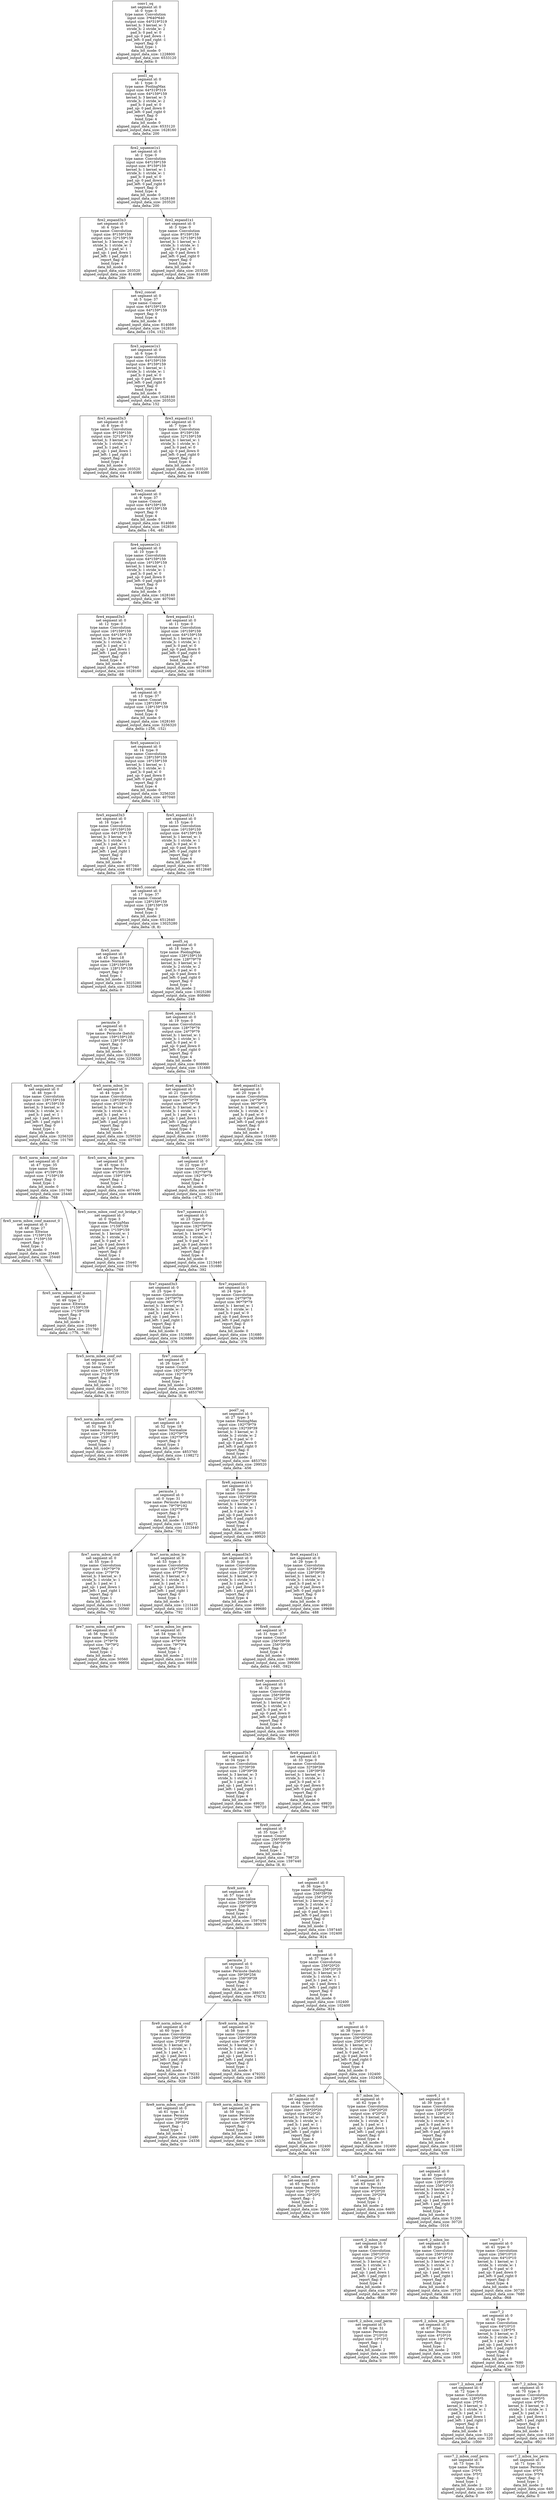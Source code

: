 digraph cnn_tree {
conv1_sq [shape=box, label="conv1_sq\n net segment id: 0\n id: 0  type: 0\ntype name: Convolution\n input size: 3*640*640\n output size: 64*319*319\n kernel_h: 3 kernel_w: 3\n stride_h: 2 stride_w: 2\n pad_h: 0 pad_w: 0\n pad_up: 0 pad_down -1\n pad_left: 0 pad_right -1\n report_flag: 0\n bond_type: 1\n data_bit_mode: 0\n aligned_input_data_size: 1228800\n aligned_output_data_size: 6533120\n data_delta: 0"];
conv1_sq -> pool1_sq;
pool1_sq [shape=box, label="pool1_sq\n net segment id: 0\n id: 1  type: 3\ntype name: PoolingMax\n input size: 64*319*319\n output size: 64*159*159\n kernel_h: 3 kernel_w: 3\n stride_h: 2 stride_w: 2\n pad_h: 0 pad_w: 0\n pad_up: 0 pad_down 0\n pad_left: 0 pad_right 0\n report_flag: 0\n bond_type: 4\n data_bit_mode: 0\n aligned_input_data_size: 6533120\n aligned_output_data_size: 1628160\n data_delta: 200"];
pool1_sq -> fire2_squeeze1x1;
fire2_squeeze1x1 [shape=box, label="fire2_squeeze1x1\n net segment id: 0\n id: 2  type: 0\ntype name: Convolution\n input size: 64*159*159\n output size: 8*159*159\n kernel_h: 1 kernel_w: 1\n stride_h: 1 stride_w: 1\n pad_h: 0 pad_w: 0\n pad_up: 0 pad_down 0\n pad_left: 0 pad_right 0\n report_flag: 0\n bond_type: 4\n data_bit_mode: 0\n aligned_input_data_size: 1628160\n aligned_output_data_size: 203520\n data_delta: 200"];
fire2_squeeze1x1 -> fire2_expand3x3;
fire2_squeeze1x1 -> fire2_expand1x1;
fire2_expand1x1 [shape=box, label="fire2_expand1x1\n net segment id: 0\n id: 3  type: 0\ntype name: Convolution\n input size: 8*159*159\n output size: 32*159*159\n kernel_h: 1 kernel_w: 1\n stride_h: 1 stride_w: 1\n pad_h: 0 pad_w: 0\n pad_up: 0 pad_down 0\n pad_left: 0 pad_right 0\n report_flag: 0\n bond_type: 4\n data_bit_mode: 0\n aligned_input_data_size: 203520\n aligned_output_data_size: 814080\n data_delta: 280"];
fire2_expand1x1 -> fire2_concat;
fire2_expand3x3 [shape=box, label="fire2_expand3x3\n net segment id: 0\n id: 4  type: 0\ntype name: Convolution\n input size: 8*159*159\n output size: 32*159*159\n kernel_h: 3 kernel_w: 3\n stride_h: 1 stride_w: 1\n pad_h: 1 pad_w: 1\n pad_up: 1 pad_down 1\n pad_left: 1 pad_right 1\n report_flag: 0\n bond_type: 4\n data_bit_mode: 0\n aligned_input_data_size: 203520\n aligned_output_data_size: 814080\n data_delta: 280"];
fire2_expand3x3 -> fire2_concat;
fire2_concat [shape=box, label="fire2_concat\n net segment id: 0\n id: 5  type: 37\ntype name: Concat\n input size: 64*159*159\n output size: 64*159*159\n report_flag: 0\n bond_type: 4\n data_bit_mode: 0\n aligned_input_data_size: 814080\n aligned_output_data_size: 1628160\n data_delta: (104, 152)"];
fire2_concat -> fire3_squeeze1x1;
fire3_squeeze1x1 [shape=box, label="fire3_squeeze1x1\n net segment id: 0\n id: 6  type: 0\ntype name: Convolution\n input size: 64*159*159\n output size: 8*159*159\n kernel_h: 1 kernel_w: 1\n stride_h: 1 stride_w: 1\n pad_h: 0 pad_w: 0\n pad_up: 0 pad_down 0\n pad_left: 0 pad_right 0\n report_flag: 0\n bond_type: 4\n data_bit_mode: 0\n aligned_input_data_size: 1628160\n aligned_output_data_size: 203520\n data_delta: 152"];
fire3_squeeze1x1 -> fire3_expand3x3;
fire3_squeeze1x1 -> fire3_expand1x1;
fire3_expand1x1 [shape=box, label="fire3_expand1x1\n net segment id: 0\n id: 7  type: 0\ntype name: Convolution\n input size: 8*159*159\n output size: 32*159*159\n kernel_h: 1 kernel_w: 1\n stride_h: 1 stride_w: 1\n pad_h: 0 pad_w: 0\n pad_up: 0 pad_down 0\n pad_left: 0 pad_right 0\n report_flag: 0\n bond_type: 4\n data_bit_mode: 0\n aligned_input_data_size: 203520\n aligned_output_data_size: 814080\n data_delta: 64"];
fire3_expand1x1 -> fire3_concat;
fire3_expand3x3 [shape=box, label="fire3_expand3x3\n net segment id: 0\n id: 8  type: 0\ntype name: Convolution\n input size: 8*159*159\n output size: 32*159*159\n kernel_h: 3 kernel_w: 3\n stride_h: 1 stride_w: 1\n pad_h: 1 pad_w: 1\n pad_up: 1 pad_down 1\n pad_left: 1 pad_right 1\n report_flag: 0\n bond_type: 4\n data_bit_mode: 0\n aligned_input_data_size: 203520\n aligned_output_data_size: 814080\n data_delta: 64"];
fire3_expand3x3 -> fire3_concat;
fire3_concat [shape=box, label="fire3_concat\n net segment id: 0\n id: 9  type: 37\ntype name: Concat\n input size: 64*159*159\n output size: 64*159*159\n report_flag: 0\n bond_type: 4\n data_bit_mode: 0\n aligned_input_data_size: 814080\n aligned_output_data_size: 1628160\n data_delta: (-64, -48)"];
fire3_concat -> fire4_squeeze1x1;
fire4_squeeze1x1 [shape=box, label="fire4_squeeze1x1\n net segment id: 0\n id: 10  type: 0\ntype name: Convolution\n input size: 64*159*159\n output size: 16*159*159\n kernel_h: 1 kernel_w: 1\n stride_h: 1 stride_w: 1\n pad_h: 0 pad_w: 0\n pad_up: 0 pad_down 0\n pad_left: 0 pad_right 0\n report_flag: 0\n bond_type: 4\n data_bit_mode: 0\n aligned_input_data_size: 1628160\n aligned_output_data_size: 407040\n data_delta: -48"];
fire4_squeeze1x1 -> fire4_expand3x3;
fire4_squeeze1x1 -> fire4_expand1x1;
fire4_expand1x1 [shape=box, label="fire4_expand1x1\n net segment id: 0\n id: 11  type: 0\ntype name: Convolution\n input size: 16*159*159\n output size: 64*159*159\n kernel_h: 1 kernel_w: 1\n stride_h: 1 stride_w: 1\n pad_h: 0 pad_w: 0\n pad_up: 0 pad_down 0\n pad_left: 0 pad_right 0\n report_flag: 0\n bond_type: 4\n data_bit_mode: 0\n aligned_input_data_size: 407040\n aligned_output_data_size: 1628160\n data_delta: -88"];
fire4_expand1x1 -> fire4_concat;
fire4_expand3x3 [shape=box, label="fire4_expand3x3\n net segment id: 0\n id: 12  type: 0\ntype name: Convolution\n input size: 16*159*159\n output size: 64*159*159\n kernel_h: 3 kernel_w: 3\n stride_h: 1 stride_w: 1\n pad_h: 1 pad_w: 1\n pad_up: 1 pad_down 1\n pad_left: 1 pad_right 1\n report_flag: 0\n bond_type: 4\n data_bit_mode: 0\n aligned_input_data_size: 407040\n aligned_output_data_size: 1628160\n data_delta: -88"];
fire4_expand3x3 -> fire4_concat;
fire4_concat [shape=box, label="fire4_concat\n net segment id: 0\n id: 13  type: 37\ntype name: Concat\n input size: 128*159*159\n output size: 128*159*159\n report_flag: 0\n bond_type: 4\n data_bit_mode: 0\n aligned_input_data_size: 1628160\n aligned_output_data_size: 3256320\n data_delta: (-256, -152)"];
fire4_concat -> fire5_squeeze1x1;
fire5_squeeze1x1 [shape=box, label="fire5_squeeze1x1\n net segment id: 0\n id: 14  type: 0\ntype name: Convolution\n input size: 128*159*159\n output size: 16*159*159\n kernel_h: 1 kernel_w: 1\n stride_h: 1 stride_w: 1\n pad_h: 0 pad_w: 0\n pad_up: 0 pad_down 0\n pad_left: 0 pad_right 0\n report_flag: 0\n bond_type: 4\n data_bit_mode: 0\n aligned_input_data_size: 3256320\n aligned_output_data_size: 407040\n data_delta: -152"];
fire5_squeeze1x1 -> fire5_expand3x3;
fire5_squeeze1x1 -> fire5_expand1x1;
fire5_expand1x1 [shape=box, label="fire5_expand1x1\n net segment id: 0\n id: 15  type: 0\ntype name: Convolution\n input size: 16*159*159\n output size: 64*159*159\n kernel_h: 1 kernel_w: 1\n stride_h: 1 stride_w: 1\n pad_h: 0 pad_w: 0\n pad_up: 0 pad_down 0\n pad_left: 0 pad_right 0\n report_flag: 0\n bond_type: 4\n data_bit_mode: 0\n aligned_input_data_size: 407040\n aligned_output_data_size: 6512640\n data_delta: -208"];
fire5_expand1x1 -> fire5_concat;
fire5_expand3x3 [shape=box, label="fire5_expand3x3\n net segment id: 0\n id: 16  type: 0\ntype name: Convolution\n input size: 16*159*159\n output size: 64*159*159\n kernel_h: 3 kernel_w: 3\n stride_h: 1 stride_w: 1\n pad_h: 1 pad_w: 1\n pad_up: 1 pad_down 1\n pad_left: 1 pad_right 1\n report_flag: 0\n bond_type: 4\n data_bit_mode: 0\n aligned_input_data_size: 407040\n aligned_output_data_size: 6512640\n data_delta: -208"];
fire5_expand3x3 -> fire5_concat;
fire5_concat [shape=box, label="fire5_concat\n net segment id: 0\n id: 17  type: 37\ntype name: Concat\n input size: 128*159*159\n output size: 128*159*159\n report_flag: 0\n bond_type: 1\n data_bit_mode: 2\n aligned_input_data_size: 6512640\n aligned_output_data_size: 13025280\n data_delta: (8, 8)"];
fire5_concat -> fire5_norm;
fire5_concat -> pool5_sq;
pool5_sq [shape=box, label="pool5_sq\n net segment id: 0\n id: 18  type: 3\ntype name: PoolingMax\n input size: 128*159*159\n output size: 128*79*79\n kernel_h: 3 kernel_w: 3\n stride_h: 2 stride_w: 2\n pad_h: 0 pad_w: 0\n pad_up: 0 pad_down 0\n pad_left: 0 pad_right 0\n report_flag: 0\n bond_type: 1\n data_bit_mode: 2\n aligned_input_data_size: 13025280\n aligned_output_data_size: 808960\n data_delta: -248"];
pool5_sq -> fire6_squeeze1x1;
fire6_squeeze1x1 [shape=box, label="fire6_squeeze1x1\n net segment id: 0\n id: 19  type: 0\ntype name: Convolution\n input size: 128*79*79\n output size: 24*79*79\n kernel_h: 1 kernel_w: 1\n stride_h: 1 stride_w: 1\n pad_h: 0 pad_w: 0\n pad_up: 0 pad_down 0\n pad_left: 0 pad_right 0\n report_flag: 0\n bond_type: 4\n data_bit_mode: 0\n aligned_input_data_size: 808960\n aligned_output_data_size: 151680\n data_delta: -248"];
fire6_squeeze1x1 -> fire6_expand3x3;
fire6_squeeze1x1 -> fire6_expand1x1;
fire6_expand1x1 [shape=box, label="fire6_expand1x1\n net segment id: 0\n id: 20  type: 0\ntype name: Convolution\n input size: 24*79*79\n output size: 96*79*79\n kernel_h: 1 kernel_w: 1\n stride_h: 1 stride_w: 1\n pad_h: 0 pad_w: 0\n pad_up: 0 pad_down 0\n pad_left: 0 pad_right 0\n report_flag: 0\n bond_type: 4\n data_bit_mode: 0\n aligned_input_data_size: 151680\n aligned_output_data_size: 606720\n data_delta: -256"];
fire6_expand1x1 -> fire6_concat;
fire6_expand3x3 [shape=box, label="fire6_expand3x3\n net segment id: 0\n id: 21  type: 0\ntype name: Convolution\n input size: 24*79*79\n output size: 96*79*79\n kernel_h: 3 kernel_w: 3\n stride_h: 1 stride_w: 1\n pad_h: 1 pad_w: 1\n pad_up: 1 pad_down 1\n pad_left: 1 pad_right 1\n report_flag: 0\n bond_type: 4\n data_bit_mode: 0\n aligned_input_data_size: 151680\n aligned_output_data_size: 606720\n data_delta: -264"];
fire6_expand3x3 -> fire6_concat;
fire6_concat [shape=box, label="fire6_concat\n net segment id: 0\n id: 22  type: 37\ntype name: Concat\n input size: 192*79*79\n output size: 192*79*79\n report_flag: 0\n bond_type: 4\n data_bit_mode: 0\n aligned_input_data_size: 606720\n aligned_output_data_size: 1213440\n data_delta: (-472, -392)"];
fire6_concat -> fire7_squeeze1x1;
fire7_squeeze1x1 [shape=box, label="fire7_squeeze1x1\n net segment id: 0\n id: 23  type: 0\ntype name: Convolution\n input size: 192*79*79\n output size: 24*79*79\n kernel_h: 1 kernel_w: 1\n stride_h: 1 stride_w: 1\n pad_h: 0 pad_w: 0\n pad_up: 0 pad_down 0\n pad_left: 0 pad_right 0\n report_flag: 0\n bond_type: 4\n data_bit_mode: 0\n aligned_input_data_size: 1213440\n aligned_output_data_size: 151680\n data_delta: -392"];
fire7_squeeze1x1 -> fire7_expand3x3;
fire7_squeeze1x1 -> fire7_expand1x1;
fire7_expand1x1 [shape=box, label="fire7_expand1x1\n net segment id: 0\n id: 24  type: 0\ntype name: Convolution\n input size: 24*79*79\n output size: 96*79*79\n kernel_h: 1 kernel_w: 1\n stride_h: 1 stride_w: 1\n pad_h: 0 pad_w: 0\n pad_up: 0 pad_down 0\n pad_left: 0 pad_right 0\n report_flag: 0\n bond_type: 4\n data_bit_mode: 0\n aligned_input_data_size: 151680\n aligned_output_data_size: 2426880\n data_delta: -376"];
fire7_expand1x1 -> fire7_concat;
fire7_expand3x3 [shape=box, label="fire7_expand3x3\n net segment id: 0\n id: 25  type: 0\ntype name: Convolution\n input size: 24*79*79\n output size: 96*79*79\n kernel_h: 3 kernel_w: 3\n stride_h: 1 stride_w: 1\n pad_h: 1 pad_w: 1\n pad_up: 1 pad_down 1\n pad_left: 1 pad_right 1\n report_flag: 0\n bond_type: 4\n data_bit_mode: 0\n aligned_input_data_size: 151680\n aligned_output_data_size: 2426880\n data_delta: -376"];
fire7_expand3x3 -> fire7_concat;
fire7_concat [shape=box, label="fire7_concat\n net segment id: 0\n id: 26  type: 37\ntype name: Concat\n input size: 192*79*79\n output size: 192*79*79\n report_flag: 0\n bond_type: 1\n data_bit_mode: 2\n aligned_input_data_size: 2426880\n aligned_output_data_size: 4853760\n data_delta: (8, 8)"];
fire7_concat -> fire7_norm;
fire7_concat -> pool7_sq;
pool7_sq [shape=box, label="pool7_sq\n net segment id: 0\n id: 27  type: 3\ntype name: PoolingMax\n input size: 192*79*79\n output size: 192*39*39\n kernel_h: 3 kernel_w: 3\n stride_h: 2 stride_w: 2\n pad_h: 0 pad_w: 0\n pad_up: 0 pad_down 0\n pad_left: 0 pad_right 0\n report_flag: 0\n bond_type: 1\n data_bit_mode: 2\n aligned_input_data_size: 4853760\n aligned_output_data_size: 299520\n data_delta: -456"];
pool7_sq -> fire8_squeeze1x1;
fire8_squeeze1x1 [shape=box, label="fire8_squeeze1x1\n net segment id: 0\n id: 28  type: 0\ntype name: Convolution\n input size: 192*39*39\n output size: 32*39*39\n kernel_h: 1 kernel_w: 1\n stride_h: 1 stride_w: 1\n pad_h: 0 pad_w: 0\n pad_up: 0 pad_down 0\n pad_left: 0 pad_right 0\n report_flag: 0\n bond_type: 4\n data_bit_mode: 0\n aligned_input_data_size: 299520\n aligned_output_data_size: 49920\n data_delta: -456"];
fire8_squeeze1x1 -> fire8_expand3x3;
fire8_squeeze1x1 -> fire8_expand1x1;
fire8_expand1x1 [shape=box, label="fire8_expand1x1\n net segment id: 0\n id: 29  type: 0\ntype name: Convolution\n input size: 32*39*39\n output size: 128*39*39\n kernel_h: 1 kernel_w: 1\n stride_h: 1 stride_w: 1\n pad_h: 0 pad_w: 0\n pad_up: 0 pad_down 0\n pad_left: 0 pad_right 0\n report_flag: 0\n bond_type: 4\n data_bit_mode: 0\n aligned_input_data_size: 49920\n aligned_output_data_size: 199680\n data_delta: -488"];
fire8_expand1x1 -> fire8_concat;
fire8_expand3x3 [shape=box, label="fire8_expand3x3\n net segment id: 0\n id: 30  type: 0\ntype name: Convolution\n input size: 32*39*39\n output size: 128*39*39\n kernel_h: 3 kernel_w: 3\n stride_h: 1 stride_w: 1\n pad_h: 1 pad_w: 1\n pad_up: 1 pad_down 1\n pad_left: 1 pad_right 1\n report_flag: 0\n bond_type: 4\n data_bit_mode: 0\n aligned_input_data_size: 49920\n aligned_output_data_size: 199680\n data_delta: -488"];
fire8_expand3x3 -> fire8_concat;
fire8_concat [shape=box, label="fire8_concat\n net segment id: 0\n id: 31  type: 37\ntype name: Concat\n input size: 256*39*39\n output size: 256*39*39\n report_flag: 0\n bond_type: 4\n data_bit_mode: 0\n aligned_input_data_size: 199680\n aligned_output_data_size: 399360\n data_delta: (-640, -592)"];
fire8_concat -> fire9_squeeze1x1;
fire9_squeeze1x1 [shape=box, label="fire9_squeeze1x1\n net segment id: 0\n id: 32  type: 0\ntype name: Convolution\n input size: 256*39*39\n output size: 32*39*39\n kernel_h: 1 kernel_w: 1\n stride_h: 1 stride_w: 1\n pad_h: 0 pad_w: 0\n pad_up: 0 pad_down 0\n pad_left: 0 pad_right 0\n report_flag: 0\n bond_type: 4\n data_bit_mode: 0\n aligned_input_data_size: 399360\n aligned_output_data_size: 49920\n data_delta: -592"];
fire9_squeeze1x1 -> fire9_expand3x3;
fire9_squeeze1x1 -> fire9_expand1x1;
fire9_expand1x1 [shape=box, label="fire9_expand1x1\n net segment id: 0\n id: 33  type: 0\ntype name: Convolution\n input size: 32*39*39\n output size: 128*39*39\n kernel_h: 1 kernel_w: 1\n stride_h: 1 stride_w: 1\n pad_h: 0 pad_w: 0\n pad_up: 0 pad_down 0\n pad_left: 0 pad_right 0\n report_flag: 0\n bond_type: 4\n data_bit_mode: 0\n aligned_input_data_size: 49920\n aligned_output_data_size: 798720\n data_delta: -640"];
fire9_expand1x1 -> fire9_concat;
fire9_expand3x3 [shape=box, label="fire9_expand3x3\n net segment id: 0\n id: 34  type: 0\ntype name: Convolution\n input size: 32*39*39\n output size: 128*39*39\n kernel_h: 3 kernel_w: 3\n stride_h: 1 stride_w: 1\n pad_h: 1 pad_w: 1\n pad_up: 1 pad_down 1\n pad_left: 1 pad_right 1\n report_flag: 0\n bond_type: 4\n data_bit_mode: 0\n aligned_input_data_size: 49920\n aligned_output_data_size: 798720\n data_delta: -640"];
fire9_expand3x3 -> fire9_concat;
fire9_concat [shape=box, label="fire9_concat\n net segment id: 0\n id: 35  type: 37\ntype name: Concat\n input size: 256*39*39\n output size: 256*39*39\n report_flag: 0\n bond_type: 1\n data_bit_mode: 2\n aligned_input_data_size: 798720\n aligned_output_data_size: 1597440\n data_delta: (8, 8)"];
fire9_concat -> fire9_norm;
fire9_concat -> pool5;
pool5 [shape=box, label="pool5\n net segment id: 0\n id: 36  type: 3\ntype name: PoolingMax\n input size: 256*39*39\n output size: 256*20*20\n kernel_h: 2 kernel_w: 2\n stride_h: 2 stride_w: 2\n pad_h: 0 pad_w: 0\n pad_up: 0 pad_down 1\n pad_left: 0 pad_right 1\n report_flag: 0\n bond_type: 1\n data_bit_mode: 2\n aligned_input_data_size: 1597440\n aligned_output_data_size: 102400\n data_delta: -824"];
pool5 -> fc6;
fc6 [shape=box, label="fc6\n net segment id: 0\n id: 37  type: 0\ntype name: Convolution\n input size: 256*20*20\n output size: 256*20*20\n kernel_h: 3 kernel_w: 3\n stride_h: 1 stride_w: 1\n pad_h: 1 pad_w: 1\n pad_up: 1 pad_down 1\n pad_left: 1 pad_right 1\n report_flag: 0\n bond_type: 4\n data_bit_mode: 0\n aligned_input_data_size: 102400\n aligned_output_data_size: 102400\n data_delta: -824"];
fc6 -> fc7;
fc7 [shape=box, label="fc7\n net segment id: 0\n id: 38  type: 0\ntype name: Convolution\n input size: 256*20*20\n output size: 256*20*20\n kernel_h: 1 kernel_w: 1\n stride_h: 1 stride_w: 1\n pad_h: 0 pad_w: 0\n pad_up: 0 pad_down 0\n pad_left: 0 pad_right 0\n report_flag: 0\n bond_type: 4\n data_bit_mode: 0\n aligned_input_data_size: 102400\n aligned_output_data_size: 102400\n data_delta: -840"];
fc7 -> fc7_mbox_conf;
fc7 -> fc7_mbox_loc;
fc7 -> conv6_1;
conv6_1 [shape=box, label="conv6_1\n net segment id: 0\n id: 39  type: 0\ntype name: Convolution\n input size: 256*20*20\n output size: 128*20*20\n kernel_h: 1 kernel_w: 1\n stride_h: 1 stride_w: 1\n pad_h: 0 pad_w: 0\n pad_up: 0 pad_down 0\n pad_left: 0 pad_right 0\n report_flag: 0\n bond_type: 4\n data_bit_mode: 0\n aligned_input_data_size: 102400\n aligned_output_data_size: 51200\n data_delta: -936"];
conv6_1 -> conv6_2;
conv6_2 [shape=box, label="conv6_2\n net segment id: 0\n id: 40  type: 0\ntype name: Convolution\n input size: 128*20*20\n output size: 256*10*10\n kernel_h: 3 kernel_w: 3\n stride_h: 2 stride_w: 2\n pad_h: 1 pad_w: 1\n pad_up: 1 pad_down 0\n pad_left: 1 pad_right 0\n report_flag: 0\n bond_type: 4\n data_bit_mode: 0\n aligned_input_data_size: 51200\n aligned_output_data_size: 30720\n data_delta: -1016"];
conv6_2 -> conv6_2_mbox_conf;
conv6_2 -> conv6_2_mbox_loc;
conv6_2 -> conv7_1;
conv7_1 [shape=box, label="conv7_1\n net segment id: 0\n id: 41  type: 0\ntype name: Convolution\n input size: 256*10*10\n output size: 64*10*10\n kernel_h: 1 kernel_w: 1\n stride_h: 1 stride_w: 1\n pad_h: 0 pad_w: 0\n pad_up: 0 pad_down 0\n pad_left: 0 pad_right 0\n report_flag: 0\n bond_type: 4\n data_bit_mode: 0\n aligned_input_data_size: 30720\n aligned_output_data_size: 7680\n data_delta: -968"];
conv7_1 -> conv7_2;
conv7_2 [shape=box, label="conv7_2\n net segment id: 0\n id: 42  type: 0\ntype name: Convolution\n input size: 64*10*10\n output size: 128*5*5\n kernel_h: 3 kernel_w: 3\n stride_h: 2 stride_w: 2\n pad_h: 1 pad_w: 1\n pad_up: 1 pad_down 0\n pad_left: 1 pad_right 0\n report_flag: 0\n bond_type: 4\n data_bit_mode: 0\n aligned_input_data_size: 7680\n aligned_output_data_size: 5120\n data_delta: -936"];
conv7_2 -> conv7_2_mbox_conf;
conv7_2 -> conv7_2_mbox_loc;
fire5_norm [shape=box, label="fire5_norm\n net segment id: 0\n id: 43  type: 18\ntype name: Normalize\n input size: 128*159*159\n output size: 128*159*159\n report_flag: 0\n bond_type: 1\n data_bit_mode: 2\n aligned_input_data_size: 13025280\n aligned_output_data_size: 3235968\n data_delta: 0"];
fire5_norm -> permute_0;
permute_0 [shape=box, label="permute_0\n net segment id: 0\n id: 0  type: 31\ntype name: Permute (batch)\n input size: 159*159*128\n output size: 128*159*159\n report_flag: 0\n bond_type: 1\n data_bit_mode: 0\n aligned_input_data_size: 3235968\n aligned_output_data_size: 3256320\n data_delta: -736"];
permute_0 -> fire5_norm_mbox_conf;
permute_0 -> fire5_norm_mbox_loc;
fire5_norm_mbox_loc [shape=box, label="fire5_norm_mbox_loc\n net segment id: 0\n id: 44  type: 0\ntype name: Convolution\n input size: 128*159*159\n output size: 4*159*159\n kernel_h: 3 kernel_w: 3\n stride_h: 1 stride_w: 1\n pad_h: 1 pad_w: 1\n pad_up: 1 pad_down 1\n pad_left: 1 pad_right 1\n report_flag: 0\n bond_type: 1\n data_bit_mode: 0\n aligned_input_data_size: 3256320\n aligned_output_data_size: 407040\n data_delta: -736"];
fire5_norm_mbox_loc -> fire5_norm_mbox_loc_perm;
fire5_norm_mbox_loc_perm [shape=box, label="fire5_norm_mbox_loc_perm\n net segment id: 0\n id: 45  type: 31\ntype name: Permute\n input size: 4*159*159\n output size: 159*159*4\n report_flag: -1\n bond_type: 1\n data_bit_mode: 2\n aligned_input_data_size: 407040\n aligned_output_data_size: 404496\n data_delta: 0"];
fire5_norm_mbox_conf [shape=box, label="fire5_norm_mbox_conf\n net segment id: 0\n id: 46  type: 0\ntype name: Convolution\n input size: 128*159*159\n output size: 4*159*159\n kernel_h: 3 kernel_w: 3\n stride_h: 1 stride_w: 1\n pad_h: 1 pad_w: 1\n pad_up: 1 pad_down 1\n pad_left: 1 pad_right 1\n report_flag: 0\n bond_type: 1\n data_bit_mode: 0\n aligned_input_data_size: 3256320\n aligned_output_data_size: 101760\n data_delta: -736"];
fire5_norm_mbox_conf -> fire5_norm_mbox_conf_slice;
fire5_norm_mbox_conf_slice [shape=box, label="fire5_norm_mbox_conf_slice\n net segment id: 0\n id: 47  type: 35\ntype name: Slice\n input size: 4*159*159\n output size: 1*159*159\n report_flag: 0\n bond_type: 1\n data_bit_mode: 0\n aligned_input_data_size: 101760\n aligned_output_data_size: 25440\n data_delta: -768"];
fire5_norm_mbox_conf_slice -> fire5_norm_mbox_conf_maxout_0;
fire5_norm_mbox_conf_slice -> fire5_norm_mbox_conf_maxout_0;
fire5_norm_mbox_conf_slice -> fire5_norm_mbox_conf_maxout;
fire5_norm_mbox_conf_slice -> fire5_norm_mbox_conf_out_bridge_0;
fire5_norm_mbox_conf_maxout_0 [shape=box, label="fire5_norm_mbox_conf_maxout_0\n net segment id: 0\n id: 48  type: 27\ntype name: Eltwise\n input size: 1*159*159\n output size: 1*159*159\n report_flag: 0\n bond_type: 1\n data_bit_mode: 0\n aligned_input_data_size: 25440\n aligned_output_data_size: 25440\n data_delta: (-768, -768)"];
fire5_norm_mbox_conf_maxout_0 -> fire5_norm_mbox_conf_maxout;
fire5_norm_mbox_conf_maxout [shape=box, label="fire5_norm_mbox_conf_maxout\n net segment id: 0\n id: 49  type: 27\ntype name: Eltwise\n input size: 1*159*159\n output size: 1*159*159\n report_flag: 0\n bond_type: 1\n data_bit_mode: 0\n aligned_input_data_size: 25440\n aligned_output_data_size: 101760\n data_delta: (-776, -768)"];
fire5_norm_mbox_conf_maxout -> fire5_norm_mbox_conf_out;
fire5_norm_mbox_conf_out_bridge_0 [shape=box, label="fire5_norm_mbox_conf_out_bridge_0\n net segment id: 0\n id: 0  type: 3\ntype name: PoolingMax\n input size: 1*159*159\n output size: 1*159*159\n kernel_h: 1 kernel_w: 1\n stride_h: 1 stride_w: 1\n pad_h: 0 pad_w: 0\n pad_up: 0 pad_down 0\n pad_left: 0 pad_right 0\n report_flag: 0\n bond_type: 1\n data_bit_mode: 0\n aligned_input_data_size: 25440\n aligned_output_data_size: 101760\n data_delta: -768"];
fire5_norm_mbox_conf_out_bridge_0 -> fire5_norm_mbox_conf_out;
fire5_norm_mbox_conf_out [shape=box, label="fire5_norm_mbox_conf_out\n net segment id: 0\n id: 50  type: 37\ntype name: Concat\n input size: 2*159*159\n output size: 2*159*159\n report_flag: 0\n bond_type: 1\n data_bit_mode: 2\n aligned_input_data_size: 101760\n aligned_output_data_size: 203520\n data_delta: (8, 8)"];
fire5_norm_mbox_conf_out -> fire5_norm_mbox_conf_perm;
fire5_norm_mbox_conf_perm [shape=box, label="fire5_norm_mbox_conf_perm\n net segment id: 0\n id: 51  type: 31\ntype name: Permute\n input size: 2*159*159\n output size: 159*159*2\n report_flag: -1\n bond_type: 1\n data_bit_mode: 2\n aligned_input_data_size: 203520\n aligned_output_data_size: 404496\n data_delta: 0"];
fire7_norm [shape=box, label="fire7_norm\n net segment id: 0\n id: 52  type: 18\ntype name: Normalize\n input size: 192*79*79\n output size: 192*79*79\n report_flag: 0\n bond_type: 1\n data_bit_mode: 2\n aligned_input_data_size: 4853760\n aligned_output_data_size: 1198272\n data_delta: 0"];
fire7_norm -> permute_1;
permute_1 [shape=box, label="permute_1\n net segment id: 0\n id: 0  type: 31\ntype name: Permute (batch)\n input size: 79*79*192\n output size: 192*79*79\n report_flag: 0\n bond_type: 1\n data_bit_mode: 0\n aligned_input_data_size: 1198272\n aligned_output_data_size: 1213440\n data_delta: -792"];
permute_1 -> fire7_norm_mbox_conf;
permute_1 -> fire7_norm_mbox_loc;
fire7_norm_mbox_loc [shape=box, label="fire7_norm_mbox_loc\n net segment id: 0\n id: 53  type: 0\ntype name: Convolution\n input size: 192*79*79\n output size: 4*79*79\n kernel_h: 3 kernel_w: 3\n stride_h: 1 stride_w: 1\n pad_h: 1 pad_w: 1\n pad_up: 1 pad_down 1\n pad_left: 1 pad_right 1\n report_flag: 0\n bond_type: 1\n data_bit_mode: 0\n aligned_input_data_size: 1213440\n aligned_output_data_size: 101120\n data_delta: -792"];
fire7_norm_mbox_loc -> fire7_norm_mbox_loc_perm;
fire7_norm_mbox_loc_perm [shape=box, label="fire7_norm_mbox_loc_perm\n net segment id: 0\n id: 54  type: 31\ntype name: Permute\n input size: 4*79*79\n output size: 79*79*4\n report_flag: -1\n bond_type: 1\n data_bit_mode: 2\n aligned_input_data_size: 101120\n aligned_output_data_size: 99856\n data_delta: 0"];
fire7_norm_mbox_conf [shape=box, label="fire7_norm_mbox_conf\n net segment id: 0\n id: 55  type: 0\ntype name: Convolution\n input size: 192*79*79\n output size: 2*79*79\n kernel_h: 3 kernel_w: 3\n stride_h: 1 stride_w: 1\n pad_h: 1 pad_w: 1\n pad_up: 1 pad_down 1\n pad_left: 1 pad_right 1\n report_flag: 0\n bond_type: 1\n data_bit_mode: 0\n aligned_input_data_size: 1213440\n aligned_output_data_size: 50560\n data_delta: -792"];
fire7_norm_mbox_conf -> fire7_norm_mbox_conf_perm;
fire7_norm_mbox_conf_perm [shape=box, label="fire7_norm_mbox_conf_perm\n net segment id: 0\n id: 56  type: 31\ntype name: Permute\n input size: 2*79*79\n output size: 79*79*2\n report_flag: -1\n bond_type: 1\n data_bit_mode: 2\n aligned_input_data_size: 50560\n aligned_output_data_size: 99856\n data_delta: 0"];
fire9_norm [shape=box, label="fire9_norm\n net segment id: 0\n id: 57  type: 18\ntype name: Normalize\n input size: 256*39*39\n output size: 256*39*39\n report_flag: 0\n bond_type: 1\n data_bit_mode: 2\n aligned_input_data_size: 1597440\n aligned_output_data_size: 389376\n data_delta: 0"];
fire9_norm -> permute_2;
permute_2 [shape=box, label="permute_2\n net segment id: 0\n id: 0  type: 31\ntype name: Permute (batch)\n input size: 39*39*256\n output size: 256*39*39\n report_flag: 0\n bond_type: 1\n data_bit_mode: 0\n aligned_input_data_size: 389376\n aligned_output_data_size: 479232\n data_delta: -928"];
permute_2 -> fire9_norm_mbox_conf;
permute_2 -> fire9_norm_mbox_loc;
fire9_norm_mbox_loc [shape=box, label="fire9_norm_mbox_loc\n net segment id: 0\n id: 58  type: 0\ntype name: Convolution\n input size: 256*39*39\n output size: 4*39*39\n kernel_h: 3 kernel_w: 3\n stride_h: 1 stride_w: 1\n pad_h: 1 pad_w: 1\n pad_up: 1 pad_down 1\n pad_left: 1 pad_right 1\n report_flag: 0\n bond_type: 1\n data_bit_mode: 0\n aligned_input_data_size: 479232\n aligned_output_data_size: 24960\n data_delta: -928"];
fire9_norm_mbox_loc -> fire9_norm_mbox_loc_perm;
fire9_norm_mbox_loc_perm [shape=box, label="fire9_norm_mbox_loc_perm\n net segment id: 0\n id: 59  type: 31\ntype name: Permute\n input size: 4*39*39\n output size: 39*39*4\n report_flag: -1\n bond_type: 1\n data_bit_mode: 2\n aligned_input_data_size: 24960\n aligned_output_data_size: 24336\n data_delta: 0"];
fire9_norm_mbox_conf [shape=box, label="fire9_norm_mbox_conf\n net segment id: 0\n id: 60  type: 0\ntype name: Convolution\n input size: 256*39*39\n output size: 2*39*39\n kernel_h: 3 kernel_w: 3\n stride_h: 1 stride_w: 1\n pad_h: 1 pad_w: 1\n pad_up: 1 pad_down 1\n pad_left: 1 pad_right 1\n report_flag: 0\n bond_type: 1\n data_bit_mode: 0\n aligned_input_data_size: 479232\n aligned_output_data_size: 12480\n data_delta: -928"];
fire9_norm_mbox_conf -> fire9_norm_mbox_conf_perm;
fire9_norm_mbox_conf_perm [shape=box, label="fire9_norm_mbox_conf_perm\n net segment id: 0\n id: 61  type: 31\ntype name: Permute\n input size: 2*39*39\n output size: 39*39*2\n report_flag: -1\n bond_type: 1\n data_bit_mode: 2\n aligned_input_data_size: 12480\n aligned_output_data_size: 24336\n data_delta: 0"];
fc7_mbox_loc [shape=box, label="fc7_mbox_loc\n net segment id: 0\n id: 62  type: 0\ntype name: Convolution\n input size: 256*20*20\n output size: 4*20*20\n kernel_h: 3 kernel_w: 3\n stride_h: 1 stride_w: 1\n pad_h: 1 pad_w: 1\n pad_up: 1 pad_down 1\n pad_left: 1 pad_right 1\n report_flag: 0\n bond_type: 4\n data_bit_mode: 0\n aligned_input_data_size: 102400\n aligned_output_data_size: 6400\n data_delta: -944"];
fc7_mbox_loc -> fc7_mbox_loc_perm;
fc7_mbox_loc_perm [shape=box, label="fc7_mbox_loc_perm\n net segment id: 0\n id: 63  type: 31\ntype name: Permute\n input size: 4*20*20\n output size: 20*20*4\n report_flag: -1\n bond_type: 1\n data_bit_mode: 2\n aligned_input_data_size: 6400\n aligned_output_data_size: 6400\n data_delta: 0"];
fc7_mbox_conf [shape=box, label="fc7_mbox_conf\n net segment id: 0\n id: 64  type: 0\ntype name: Convolution\n input size: 256*20*20\n output size: 2*20*20\n kernel_h: 3 kernel_w: 3\n stride_h: 1 stride_w: 1\n pad_h: 1 pad_w: 1\n pad_up: 1 pad_down 1\n pad_left: 1 pad_right 1\n report_flag: 0\n bond_type: 4\n data_bit_mode: 0\n aligned_input_data_size: 102400\n aligned_output_data_size: 3200\n data_delta: -944"];
fc7_mbox_conf -> fc7_mbox_conf_perm;
fc7_mbox_conf_perm [shape=box, label="fc7_mbox_conf_perm\n net segment id: 0\n id: 65  type: 31\ntype name: Permute\n input size: 2*20*20\n output size: 20*20*2\n report_flag: -1\n bond_type: 1\n data_bit_mode: 2\n aligned_input_data_size: 3200\n aligned_output_data_size: 6400\n data_delta: 0"];
conv6_2_mbox_loc [shape=box, label="conv6_2_mbox_loc\n net segment id: 0\n id: 66  type: 0\ntype name: Convolution\n input size: 256*10*10\n output size: 4*10*10\n kernel_h: 3 kernel_w: 3\n stride_h: 1 stride_w: 1\n pad_h: 1 pad_w: 1\n pad_up: 1 pad_down 1\n pad_left: 1 pad_right 1\n report_flag: 0\n bond_type: 4\n data_bit_mode: 0\n aligned_input_data_size: 30720\n aligned_output_data_size: 1920\n data_delta: -968"];
conv6_2_mbox_loc -> conv6_2_mbox_loc_perm;
conv6_2_mbox_loc_perm [shape=box, label="conv6_2_mbox_loc_perm\n net segment id: 0\n id: 67  type: 31\ntype name: Permute\n input size: 4*10*10\n output size: 10*10*4\n report_flag: -1\n bond_type: 1\n data_bit_mode: 2\n aligned_input_data_size: 1920\n aligned_output_data_size: 1600\n data_delta: 0"];
conv6_2_mbox_conf [shape=box, label="conv6_2_mbox_conf\n net segment id: 0\n id: 68  type: 0\ntype name: Convolution\n input size: 256*10*10\n output size: 2*10*10\n kernel_h: 3 kernel_w: 3\n stride_h: 1 stride_w: 1\n pad_h: 1 pad_w: 1\n pad_up: 1 pad_down 1\n pad_left: 1 pad_right 1\n report_flag: 0\n bond_type: 4\n data_bit_mode: 0\n aligned_input_data_size: 30720\n aligned_output_data_size: 960\n data_delta: -968"];
conv6_2_mbox_conf -> conv6_2_mbox_conf_perm;
conv6_2_mbox_conf_perm [shape=box, label="conv6_2_mbox_conf_perm\n net segment id: 0\n id: 69  type: 31\ntype name: Permute\n input size: 2*10*10\n output size: 10*10*2\n report_flag: -1\n bond_type: 1\n data_bit_mode: 2\n aligned_input_data_size: 960\n aligned_output_data_size: 1600\n data_delta: 0"];
conv7_2_mbox_loc [shape=box, label="conv7_2_mbox_loc\n net segment id: 0\n id: 70  type: 0\ntype name: Convolution\n input size: 128*5*5\n output size: 4*5*5\n kernel_h: 3 kernel_w: 3\n stride_h: 1 stride_w: 1\n pad_h: 1 pad_w: 1\n pad_up: 1 pad_down 1\n pad_left: 1 pad_right 1\n report_flag: 0\n bond_type: 4\n data_bit_mode: 0\n aligned_input_data_size: 5120\n aligned_output_data_size: 640\n data_delta: -992"];
conv7_2_mbox_loc -> conv7_2_mbox_loc_perm;
conv7_2_mbox_loc_perm [shape=box, label="conv7_2_mbox_loc_perm\n net segment id: 0\n id: 71  type: 31\ntype name: Permute\n input size: 4*5*5\n output size: 5*5*4\n report_flag: -1\n bond_type: 1\n data_bit_mode: 2\n aligned_input_data_size: 640\n aligned_output_data_size: 400\n data_delta: 0"];
conv7_2_mbox_conf [shape=box, label="conv7_2_mbox_conf\n net segment id: 0\n id: 72  type: 0\ntype name: Convolution\n input size: 128*5*5\n output size: 2*5*5\n kernel_h: 3 kernel_w: 3\n stride_h: 1 stride_w: 1\n pad_h: 1 pad_w: 1\n pad_up: 1 pad_down 1\n pad_left: 1 pad_right 1\n report_flag: 0\n bond_type: 4\n data_bit_mode: 0\n aligned_input_data_size: 5120\n aligned_output_data_size: 320\n data_delta: -1000"];
conv7_2_mbox_conf -> conv7_2_mbox_conf_perm;
conv7_2_mbox_conf_perm [shape=box, label="conv7_2_mbox_conf_perm\n net segment id: 0\n id: 73  type: 31\ntype name: Permute\n input size: 2*5*5\n output size: 5*5*2\n report_flag: -1\n bond_type: 1\n data_bit_mode: 2\n aligned_input_data_size: 320\n aligned_output_data_size: 400\n data_delta: 0"];
}
